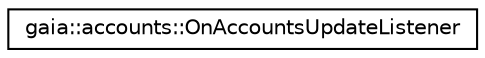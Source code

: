 digraph G
{
  edge [fontname="Helvetica",fontsize="10",labelfontname="Helvetica",labelfontsize="10"];
  node [fontname="Helvetica",fontsize="10",shape=record];
  rankdir=LR;
  Node1 [label="gaia::accounts::OnAccountsUpdateListener",height=0.2,width=0.4,color="black", fillcolor="white", style="filled",URL="$d6/d0c/classgaia_1_1accounts_1_1_on_accounts_update_listener.html",tooltip="An interface that contains the callback used by the AccountManager."];
}

